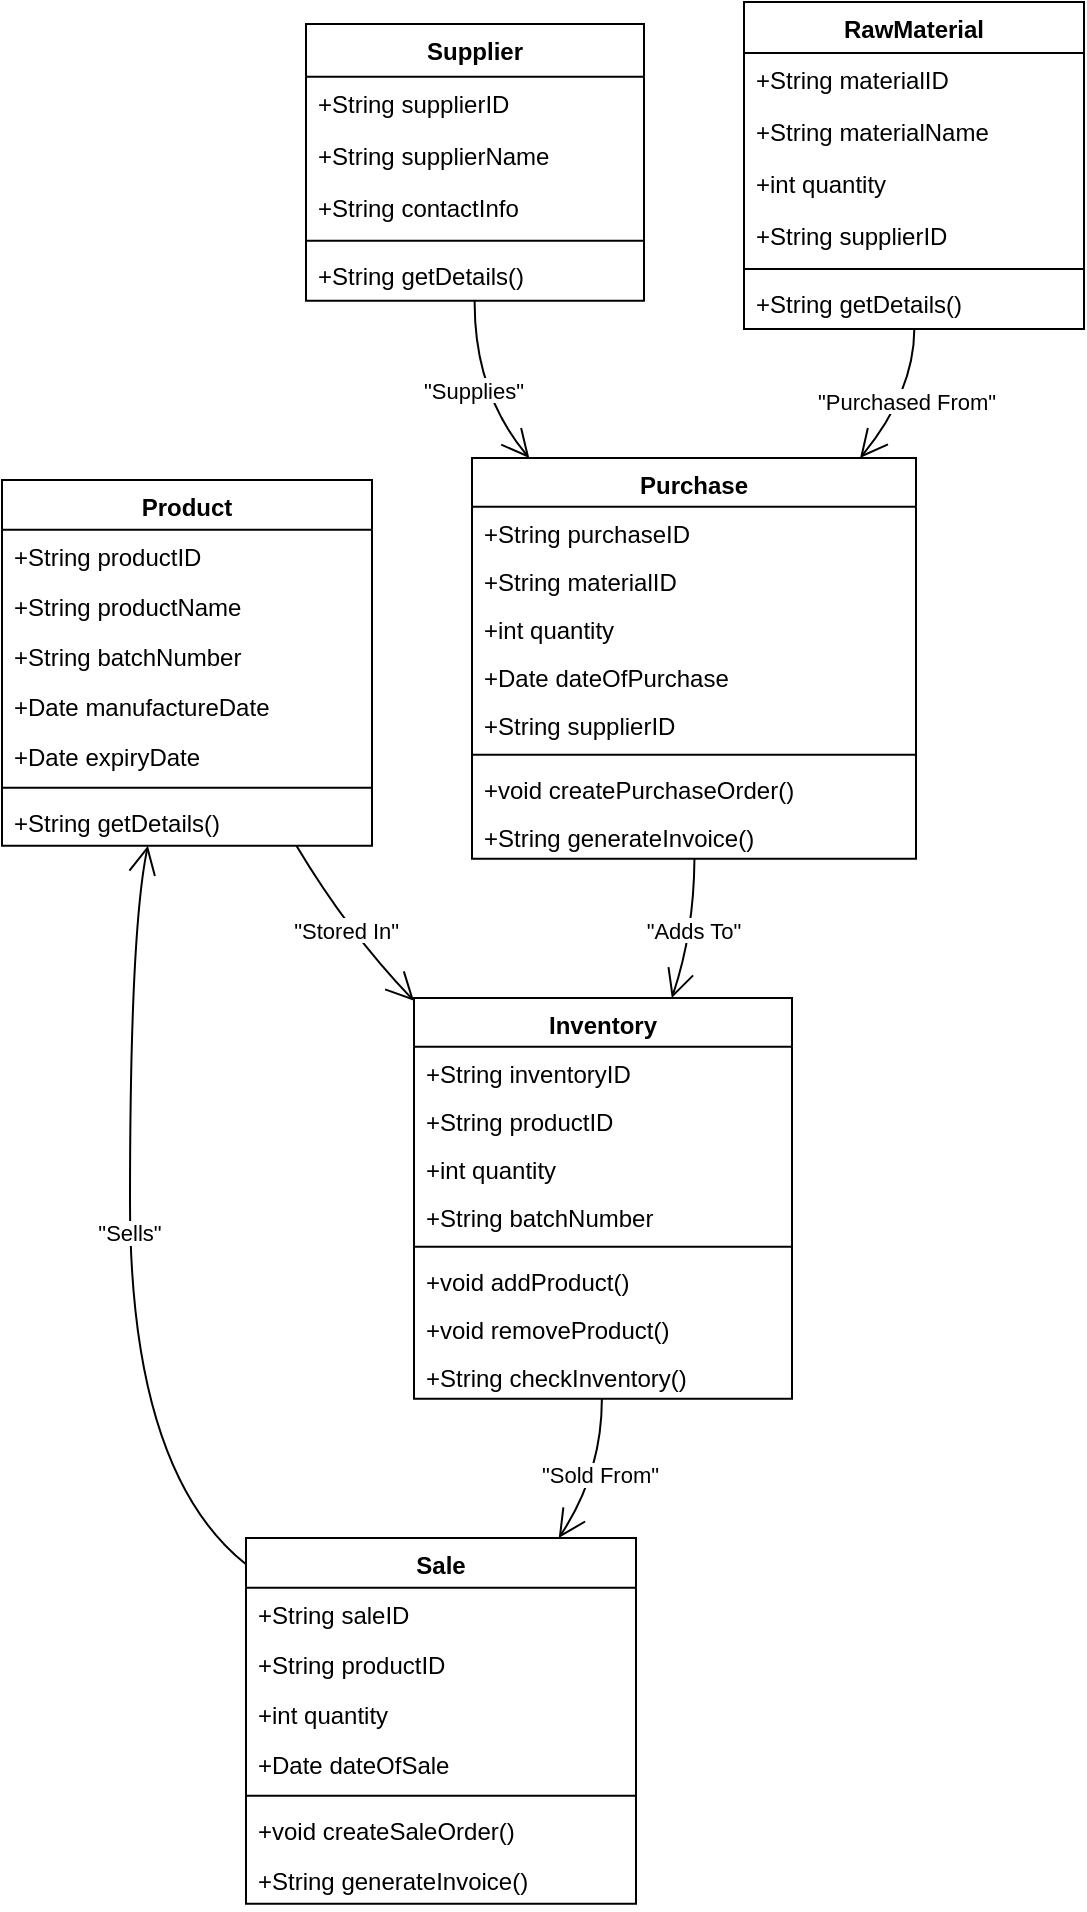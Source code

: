 <mxfile version="24.4.0" type="device">
  <diagram name="Page-1" id="4pWpf9RsBG7EBEVIxWSu">
    <mxGraphModel dx="1434" dy="838" grid="1" gridSize="10" guides="1" tooltips="1" connect="1" arrows="1" fold="1" page="1" pageScale="1" pageWidth="1200" pageHeight="900" math="0" shadow="0">
      <root>
        <mxCell id="0" />
        <mxCell id="1" parent="0" />
        <mxCell id="6CziPZCojo2X1MfKK9tx-1" value="Product" style="swimlane;fontStyle=1;align=center;verticalAlign=top;childLayout=stackLayout;horizontal=1;startSize=24.857;horizontalStack=0;resizeParent=1;resizeParentMax=0;resizeLast=0;collapsible=0;marginBottom=0;" vertex="1" parent="1">
          <mxGeometry x="20" y="259" width="185" height="182.857" as="geometry" />
        </mxCell>
        <mxCell id="6CziPZCojo2X1MfKK9tx-2" value="+String productID" style="text;strokeColor=none;fillColor=none;align=left;verticalAlign=top;spacingLeft=4;spacingRight=4;overflow=hidden;rotatable=0;points=[[0,0.5],[1,0.5]];portConstraint=eastwest;" vertex="1" parent="6CziPZCojo2X1MfKK9tx-1">
          <mxGeometry y="24.857" width="185" height="25" as="geometry" />
        </mxCell>
        <mxCell id="6CziPZCojo2X1MfKK9tx-3" value="+String productName" style="text;strokeColor=none;fillColor=none;align=left;verticalAlign=top;spacingLeft=4;spacingRight=4;overflow=hidden;rotatable=0;points=[[0,0.5],[1,0.5]];portConstraint=eastwest;" vertex="1" parent="6CziPZCojo2X1MfKK9tx-1">
          <mxGeometry y="49.857" width="185" height="25" as="geometry" />
        </mxCell>
        <mxCell id="6CziPZCojo2X1MfKK9tx-4" value="+String batchNumber" style="text;strokeColor=none;fillColor=none;align=left;verticalAlign=top;spacingLeft=4;spacingRight=4;overflow=hidden;rotatable=0;points=[[0,0.5],[1,0.5]];portConstraint=eastwest;" vertex="1" parent="6CziPZCojo2X1MfKK9tx-1">
          <mxGeometry y="74.857" width="185" height="25" as="geometry" />
        </mxCell>
        <mxCell id="6CziPZCojo2X1MfKK9tx-5" value="+Date manufactureDate" style="text;strokeColor=none;fillColor=none;align=left;verticalAlign=top;spacingLeft=4;spacingRight=4;overflow=hidden;rotatable=0;points=[[0,0.5],[1,0.5]];portConstraint=eastwest;" vertex="1" parent="6CziPZCojo2X1MfKK9tx-1">
          <mxGeometry y="99.857" width="185" height="25" as="geometry" />
        </mxCell>
        <mxCell id="6CziPZCojo2X1MfKK9tx-6" value="+Date expiryDate" style="text;strokeColor=none;fillColor=none;align=left;verticalAlign=top;spacingLeft=4;spacingRight=4;overflow=hidden;rotatable=0;points=[[0,0.5],[1,0.5]];portConstraint=eastwest;" vertex="1" parent="6CziPZCojo2X1MfKK9tx-1">
          <mxGeometry y="124.857" width="185" height="25" as="geometry" />
        </mxCell>
        <mxCell id="6CziPZCojo2X1MfKK9tx-7" style="line;strokeWidth=1;fillColor=none;align=left;verticalAlign=middle;spacingTop=-1;spacingLeft=3;spacingRight=3;rotatable=0;labelPosition=right;points=[];portConstraint=eastwest;strokeColor=inherit;" vertex="1" parent="6CziPZCojo2X1MfKK9tx-1">
          <mxGeometry y="149.857" width="185" height="8" as="geometry" />
        </mxCell>
        <mxCell id="6CziPZCojo2X1MfKK9tx-8" value="+String getDetails()" style="text;strokeColor=none;fillColor=none;align=left;verticalAlign=top;spacingLeft=4;spacingRight=4;overflow=hidden;rotatable=0;points=[[0,0.5],[1,0.5]];portConstraint=eastwest;" vertex="1" parent="6CziPZCojo2X1MfKK9tx-1">
          <mxGeometry y="157.857" width="185" height="25" as="geometry" />
        </mxCell>
        <mxCell id="6CziPZCojo2X1MfKK9tx-9" value="RawMaterial" style="swimlane;fontStyle=1;align=center;verticalAlign=top;childLayout=stackLayout;horizontal=1;startSize=25.5;horizontalStack=0;resizeParent=1;resizeParentMax=0;resizeLast=0;collapsible=0;marginBottom=0;" vertex="1" parent="1">
          <mxGeometry x="391" y="20" width="170" height="163.5" as="geometry" />
        </mxCell>
        <mxCell id="6CziPZCojo2X1MfKK9tx-10" value="+String materialID" style="text;strokeColor=none;fillColor=none;align=left;verticalAlign=top;spacingLeft=4;spacingRight=4;overflow=hidden;rotatable=0;points=[[0,0.5],[1,0.5]];portConstraint=eastwest;" vertex="1" parent="6CziPZCojo2X1MfKK9tx-9">
          <mxGeometry y="25.5" width="170" height="26" as="geometry" />
        </mxCell>
        <mxCell id="6CziPZCojo2X1MfKK9tx-11" value="+String materialName" style="text;strokeColor=none;fillColor=none;align=left;verticalAlign=top;spacingLeft=4;spacingRight=4;overflow=hidden;rotatable=0;points=[[0,0.5],[1,0.5]];portConstraint=eastwest;" vertex="1" parent="6CziPZCojo2X1MfKK9tx-9">
          <mxGeometry y="51.5" width="170" height="26" as="geometry" />
        </mxCell>
        <mxCell id="6CziPZCojo2X1MfKK9tx-12" value="+int quantity" style="text;strokeColor=none;fillColor=none;align=left;verticalAlign=top;spacingLeft=4;spacingRight=4;overflow=hidden;rotatable=0;points=[[0,0.5],[1,0.5]];portConstraint=eastwest;" vertex="1" parent="6CziPZCojo2X1MfKK9tx-9">
          <mxGeometry y="77.5" width="170" height="26" as="geometry" />
        </mxCell>
        <mxCell id="6CziPZCojo2X1MfKK9tx-13" value="+String supplierID" style="text;strokeColor=none;fillColor=none;align=left;verticalAlign=top;spacingLeft=4;spacingRight=4;overflow=hidden;rotatable=0;points=[[0,0.5],[1,0.5]];portConstraint=eastwest;" vertex="1" parent="6CziPZCojo2X1MfKK9tx-9">
          <mxGeometry y="103.5" width="170" height="26" as="geometry" />
        </mxCell>
        <mxCell id="6CziPZCojo2X1MfKK9tx-14" style="line;strokeWidth=1;fillColor=none;align=left;verticalAlign=middle;spacingTop=-1;spacingLeft=3;spacingRight=3;rotatable=0;labelPosition=right;points=[];portConstraint=eastwest;strokeColor=inherit;" vertex="1" parent="6CziPZCojo2X1MfKK9tx-9">
          <mxGeometry y="129.5" width="170" height="8" as="geometry" />
        </mxCell>
        <mxCell id="6CziPZCojo2X1MfKK9tx-15" value="+String getDetails()" style="text;strokeColor=none;fillColor=none;align=left;verticalAlign=top;spacingLeft=4;spacingRight=4;overflow=hidden;rotatable=0;points=[[0,0.5],[1,0.5]];portConstraint=eastwest;" vertex="1" parent="6CziPZCojo2X1MfKK9tx-9">
          <mxGeometry y="137.5" width="170" height="26" as="geometry" />
        </mxCell>
        <mxCell id="6CziPZCojo2X1MfKK9tx-16" value="Supplier" style="swimlane;fontStyle=1;align=center;verticalAlign=top;childLayout=stackLayout;horizontal=1;startSize=26.4;horizontalStack=0;resizeParent=1;resizeParentMax=0;resizeLast=0;collapsible=0;marginBottom=0;" vertex="1" parent="1">
          <mxGeometry x="172" y="31" width="169" height="138.4" as="geometry" />
        </mxCell>
        <mxCell id="6CziPZCojo2X1MfKK9tx-17" value="+String supplierID" style="text;strokeColor=none;fillColor=none;align=left;verticalAlign=top;spacingLeft=4;spacingRight=4;overflow=hidden;rotatable=0;points=[[0,0.5],[1,0.5]];portConstraint=eastwest;" vertex="1" parent="6CziPZCojo2X1MfKK9tx-16">
          <mxGeometry y="26.4" width="169" height="26" as="geometry" />
        </mxCell>
        <mxCell id="6CziPZCojo2X1MfKK9tx-18" value="+String supplierName" style="text;strokeColor=none;fillColor=none;align=left;verticalAlign=top;spacingLeft=4;spacingRight=4;overflow=hidden;rotatable=0;points=[[0,0.5],[1,0.5]];portConstraint=eastwest;" vertex="1" parent="6CziPZCojo2X1MfKK9tx-16">
          <mxGeometry y="52.4" width="169" height="26" as="geometry" />
        </mxCell>
        <mxCell id="6CziPZCojo2X1MfKK9tx-19" value="+String contactInfo" style="text;strokeColor=none;fillColor=none;align=left;verticalAlign=top;spacingLeft=4;spacingRight=4;overflow=hidden;rotatable=0;points=[[0,0.5],[1,0.5]];portConstraint=eastwest;" vertex="1" parent="6CziPZCojo2X1MfKK9tx-16">
          <mxGeometry y="78.4" width="169" height="26" as="geometry" />
        </mxCell>
        <mxCell id="6CziPZCojo2X1MfKK9tx-20" style="line;strokeWidth=1;fillColor=none;align=left;verticalAlign=middle;spacingTop=-1;spacingLeft=3;spacingRight=3;rotatable=0;labelPosition=right;points=[];portConstraint=eastwest;strokeColor=inherit;" vertex="1" parent="6CziPZCojo2X1MfKK9tx-16">
          <mxGeometry y="104.4" width="169" height="8" as="geometry" />
        </mxCell>
        <mxCell id="6CziPZCojo2X1MfKK9tx-21" value="+String getDetails()" style="text;strokeColor=none;fillColor=none;align=left;verticalAlign=top;spacingLeft=4;spacingRight=4;overflow=hidden;rotatable=0;points=[[0,0.5],[1,0.5]];portConstraint=eastwest;" vertex="1" parent="6CziPZCojo2X1MfKK9tx-16">
          <mxGeometry y="112.4" width="169" height="26" as="geometry" />
        </mxCell>
        <mxCell id="6CziPZCojo2X1MfKK9tx-22" value="Purchase" style="swimlane;fontStyle=1;align=center;verticalAlign=top;childLayout=stackLayout;horizontal=1;startSize=24.375;horizontalStack=0;resizeParent=1;resizeParentMax=0;resizeLast=0;collapsible=0;marginBottom=0;" vertex="1" parent="1">
          <mxGeometry x="255" y="248" width="222" height="200.375" as="geometry" />
        </mxCell>
        <mxCell id="6CziPZCojo2X1MfKK9tx-23" value="+String purchaseID" style="text;strokeColor=none;fillColor=none;align=left;verticalAlign=top;spacingLeft=4;spacingRight=4;overflow=hidden;rotatable=0;points=[[0,0.5],[1,0.5]];portConstraint=eastwest;" vertex="1" parent="6CziPZCojo2X1MfKK9tx-22">
          <mxGeometry y="24.375" width="222" height="24" as="geometry" />
        </mxCell>
        <mxCell id="6CziPZCojo2X1MfKK9tx-24" value="+String materialID" style="text;strokeColor=none;fillColor=none;align=left;verticalAlign=top;spacingLeft=4;spacingRight=4;overflow=hidden;rotatable=0;points=[[0,0.5],[1,0.5]];portConstraint=eastwest;" vertex="1" parent="6CziPZCojo2X1MfKK9tx-22">
          <mxGeometry y="48.375" width="222" height="24" as="geometry" />
        </mxCell>
        <mxCell id="6CziPZCojo2X1MfKK9tx-25" value="+int quantity" style="text;strokeColor=none;fillColor=none;align=left;verticalAlign=top;spacingLeft=4;spacingRight=4;overflow=hidden;rotatable=0;points=[[0,0.5],[1,0.5]];portConstraint=eastwest;" vertex="1" parent="6CziPZCojo2X1MfKK9tx-22">
          <mxGeometry y="72.375" width="222" height="24" as="geometry" />
        </mxCell>
        <mxCell id="6CziPZCojo2X1MfKK9tx-26" value="+Date dateOfPurchase" style="text;strokeColor=none;fillColor=none;align=left;verticalAlign=top;spacingLeft=4;spacingRight=4;overflow=hidden;rotatable=0;points=[[0,0.5],[1,0.5]];portConstraint=eastwest;" vertex="1" parent="6CziPZCojo2X1MfKK9tx-22">
          <mxGeometry y="96.375" width="222" height="24" as="geometry" />
        </mxCell>
        <mxCell id="6CziPZCojo2X1MfKK9tx-27" value="+String supplierID" style="text;strokeColor=none;fillColor=none;align=left;verticalAlign=top;spacingLeft=4;spacingRight=4;overflow=hidden;rotatable=0;points=[[0,0.5],[1,0.5]];portConstraint=eastwest;" vertex="1" parent="6CziPZCojo2X1MfKK9tx-22">
          <mxGeometry y="120.375" width="222" height="24" as="geometry" />
        </mxCell>
        <mxCell id="6CziPZCojo2X1MfKK9tx-28" style="line;strokeWidth=1;fillColor=none;align=left;verticalAlign=middle;spacingTop=-1;spacingLeft=3;spacingRight=3;rotatable=0;labelPosition=right;points=[];portConstraint=eastwest;strokeColor=inherit;" vertex="1" parent="6CziPZCojo2X1MfKK9tx-22">
          <mxGeometry y="144.375" width="222" height="8" as="geometry" />
        </mxCell>
        <mxCell id="6CziPZCojo2X1MfKK9tx-29" value="+void createPurchaseOrder()" style="text;strokeColor=none;fillColor=none;align=left;verticalAlign=top;spacingLeft=4;spacingRight=4;overflow=hidden;rotatable=0;points=[[0,0.5],[1,0.5]];portConstraint=eastwest;" vertex="1" parent="6CziPZCojo2X1MfKK9tx-22">
          <mxGeometry y="152.375" width="222" height="24" as="geometry" />
        </mxCell>
        <mxCell id="6CziPZCojo2X1MfKK9tx-30" value="+String generateInvoice()" style="text;strokeColor=none;fillColor=none;align=left;verticalAlign=top;spacingLeft=4;spacingRight=4;overflow=hidden;rotatable=0;points=[[0,0.5],[1,0.5]];portConstraint=eastwest;" vertex="1" parent="6CziPZCojo2X1MfKK9tx-22">
          <mxGeometry y="176.375" width="222" height="24" as="geometry" />
        </mxCell>
        <mxCell id="6CziPZCojo2X1MfKK9tx-31" value="Inventory" style="swimlane;fontStyle=1;align=center;verticalAlign=top;childLayout=stackLayout;horizontal=1;startSize=24.375;horizontalStack=0;resizeParent=1;resizeParentMax=0;resizeLast=0;collapsible=0;marginBottom=0;" vertex="1" parent="1">
          <mxGeometry x="226" y="518" width="189" height="200.375" as="geometry" />
        </mxCell>
        <mxCell id="6CziPZCojo2X1MfKK9tx-32" value="+String inventoryID" style="text;strokeColor=none;fillColor=none;align=left;verticalAlign=top;spacingLeft=4;spacingRight=4;overflow=hidden;rotatable=0;points=[[0,0.5],[1,0.5]];portConstraint=eastwest;" vertex="1" parent="6CziPZCojo2X1MfKK9tx-31">
          <mxGeometry y="24.375" width="189" height="24" as="geometry" />
        </mxCell>
        <mxCell id="6CziPZCojo2X1MfKK9tx-33" value="+String productID" style="text;strokeColor=none;fillColor=none;align=left;verticalAlign=top;spacingLeft=4;spacingRight=4;overflow=hidden;rotatable=0;points=[[0,0.5],[1,0.5]];portConstraint=eastwest;" vertex="1" parent="6CziPZCojo2X1MfKK9tx-31">
          <mxGeometry y="48.375" width="189" height="24" as="geometry" />
        </mxCell>
        <mxCell id="6CziPZCojo2X1MfKK9tx-34" value="+int quantity" style="text;strokeColor=none;fillColor=none;align=left;verticalAlign=top;spacingLeft=4;spacingRight=4;overflow=hidden;rotatable=0;points=[[0,0.5],[1,0.5]];portConstraint=eastwest;" vertex="1" parent="6CziPZCojo2X1MfKK9tx-31">
          <mxGeometry y="72.375" width="189" height="24" as="geometry" />
        </mxCell>
        <mxCell id="6CziPZCojo2X1MfKK9tx-35" value="+String batchNumber" style="text;strokeColor=none;fillColor=none;align=left;verticalAlign=top;spacingLeft=4;spacingRight=4;overflow=hidden;rotatable=0;points=[[0,0.5],[1,0.5]];portConstraint=eastwest;" vertex="1" parent="6CziPZCojo2X1MfKK9tx-31">
          <mxGeometry y="96.375" width="189" height="24" as="geometry" />
        </mxCell>
        <mxCell id="6CziPZCojo2X1MfKK9tx-36" style="line;strokeWidth=1;fillColor=none;align=left;verticalAlign=middle;spacingTop=-1;spacingLeft=3;spacingRight=3;rotatable=0;labelPosition=right;points=[];portConstraint=eastwest;strokeColor=inherit;" vertex="1" parent="6CziPZCojo2X1MfKK9tx-31">
          <mxGeometry y="120.375" width="189" height="8" as="geometry" />
        </mxCell>
        <mxCell id="6CziPZCojo2X1MfKK9tx-37" value="+void addProduct()" style="text;strokeColor=none;fillColor=none;align=left;verticalAlign=top;spacingLeft=4;spacingRight=4;overflow=hidden;rotatable=0;points=[[0,0.5],[1,0.5]];portConstraint=eastwest;" vertex="1" parent="6CziPZCojo2X1MfKK9tx-31">
          <mxGeometry y="128.375" width="189" height="24" as="geometry" />
        </mxCell>
        <mxCell id="6CziPZCojo2X1MfKK9tx-38" value="+void removeProduct()" style="text;strokeColor=none;fillColor=none;align=left;verticalAlign=top;spacingLeft=4;spacingRight=4;overflow=hidden;rotatable=0;points=[[0,0.5],[1,0.5]];portConstraint=eastwest;" vertex="1" parent="6CziPZCojo2X1MfKK9tx-31">
          <mxGeometry y="152.375" width="189" height="24" as="geometry" />
        </mxCell>
        <mxCell id="6CziPZCojo2X1MfKK9tx-39" value="+String checkInventory()" style="text;strokeColor=none;fillColor=none;align=left;verticalAlign=top;spacingLeft=4;spacingRight=4;overflow=hidden;rotatable=0;points=[[0,0.5],[1,0.5]];portConstraint=eastwest;" vertex="1" parent="6CziPZCojo2X1MfKK9tx-31">
          <mxGeometry y="176.375" width="189" height="24" as="geometry" />
        </mxCell>
        <mxCell id="6CziPZCojo2X1MfKK9tx-40" value="Sale" style="swimlane;fontStyle=1;align=center;verticalAlign=top;childLayout=stackLayout;horizontal=1;startSize=24.857;horizontalStack=0;resizeParent=1;resizeParentMax=0;resizeLast=0;collapsible=0;marginBottom=0;" vertex="1" parent="1">
          <mxGeometry x="142" y="788" width="195" height="182.857" as="geometry" />
        </mxCell>
        <mxCell id="6CziPZCojo2X1MfKK9tx-41" value="+String saleID" style="text;strokeColor=none;fillColor=none;align=left;verticalAlign=top;spacingLeft=4;spacingRight=4;overflow=hidden;rotatable=0;points=[[0,0.5],[1,0.5]];portConstraint=eastwest;" vertex="1" parent="6CziPZCojo2X1MfKK9tx-40">
          <mxGeometry y="24.857" width="195" height="25" as="geometry" />
        </mxCell>
        <mxCell id="6CziPZCojo2X1MfKK9tx-42" value="+String productID" style="text;strokeColor=none;fillColor=none;align=left;verticalAlign=top;spacingLeft=4;spacingRight=4;overflow=hidden;rotatable=0;points=[[0,0.5],[1,0.5]];portConstraint=eastwest;" vertex="1" parent="6CziPZCojo2X1MfKK9tx-40">
          <mxGeometry y="49.857" width="195" height="25" as="geometry" />
        </mxCell>
        <mxCell id="6CziPZCojo2X1MfKK9tx-43" value="+int quantity" style="text;strokeColor=none;fillColor=none;align=left;verticalAlign=top;spacingLeft=4;spacingRight=4;overflow=hidden;rotatable=0;points=[[0,0.5],[1,0.5]];portConstraint=eastwest;" vertex="1" parent="6CziPZCojo2X1MfKK9tx-40">
          <mxGeometry y="74.857" width="195" height="25" as="geometry" />
        </mxCell>
        <mxCell id="6CziPZCojo2X1MfKK9tx-44" value="+Date dateOfSale" style="text;strokeColor=none;fillColor=none;align=left;verticalAlign=top;spacingLeft=4;spacingRight=4;overflow=hidden;rotatable=0;points=[[0,0.5],[1,0.5]];portConstraint=eastwest;" vertex="1" parent="6CziPZCojo2X1MfKK9tx-40">
          <mxGeometry y="99.857" width="195" height="25" as="geometry" />
        </mxCell>
        <mxCell id="6CziPZCojo2X1MfKK9tx-45" style="line;strokeWidth=1;fillColor=none;align=left;verticalAlign=middle;spacingTop=-1;spacingLeft=3;spacingRight=3;rotatable=0;labelPosition=right;points=[];portConstraint=eastwest;strokeColor=inherit;" vertex="1" parent="6CziPZCojo2X1MfKK9tx-40">
          <mxGeometry y="124.857" width="195" height="8" as="geometry" />
        </mxCell>
        <mxCell id="6CziPZCojo2X1MfKK9tx-46" value="+void createSaleOrder()" style="text;strokeColor=none;fillColor=none;align=left;verticalAlign=top;spacingLeft=4;spacingRight=4;overflow=hidden;rotatable=0;points=[[0,0.5],[1,0.5]];portConstraint=eastwest;" vertex="1" parent="6CziPZCojo2X1MfKK9tx-40">
          <mxGeometry y="132.857" width="195" height="25" as="geometry" />
        </mxCell>
        <mxCell id="6CziPZCojo2X1MfKK9tx-47" value="+String generateInvoice()" style="text;strokeColor=none;fillColor=none;align=left;verticalAlign=top;spacingLeft=4;spacingRight=4;overflow=hidden;rotatable=0;points=[[0,0.5],[1,0.5]];portConstraint=eastwest;" vertex="1" parent="6CziPZCojo2X1MfKK9tx-40">
          <mxGeometry y="157.857" width="195" height="25" as="geometry" />
        </mxCell>
        <mxCell id="6CziPZCojo2X1MfKK9tx-48" value="&quot;Stored In&quot;" style="curved=1;startArrow=none;endArrow=open;endSize=12;exitX=0.794;exitY=0.997;entryX=-0.002;entryY=0.005;rounded=0;" edge="1" parent="1" source="6CziPZCojo2X1MfKK9tx-1" target="6CziPZCojo2X1MfKK9tx-31">
          <mxGeometry relative="1" as="geometry">
            <Array as="points">
              <mxPoint x="193" y="485" />
            </Array>
          </mxGeometry>
        </mxCell>
        <mxCell id="6CziPZCojo2X1MfKK9tx-49" value="&quot;Purchased From&quot;" style="curved=1;startArrow=none;endArrow=open;endSize=12;exitX=0.501;exitY=1;entryX=0.874;entryY=0;rounded=0;" edge="1" parent="1" source="6CziPZCojo2X1MfKK9tx-9" target="6CziPZCojo2X1MfKK9tx-22">
          <mxGeometry relative="1" as="geometry">
            <Array as="points">
              <mxPoint x="476" y="215" />
            </Array>
          </mxGeometry>
        </mxCell>
        <mxCell id="6CziPZCojo2X1MfKK9tx-50" value="&quot;Supplies&quot;" style="curved=1;startArrow=none;endArrow=open;endSize=12;exitX=0.499;exitY=0.996;entryX=0.129;entryY=0;rounded=0;" edge="1" parent="1" source="6CziPZCojo2X1MfKK9tx-16" target="6CziPZCojo2X1MfKK9tx-22">
          <mxGeometry relative="1" as="geometry">
            <Array as="points">
              <mxPoint x="256" y="215" />
            </Array>
          </mxGeometry>
        </mxCell>
        <mxCell id="6CziPZCojo2X1MfKK9tx-51" value="&quot;Adds To&quot;" style="curved=1;startArrow=none;endArrow=open;endSize=12;exitX=0.501;exitY=1;entryX=0.682;entryY=0;rounded=0;" edge="1" parent="1" source="6CziPZCojo2X1MfKK9tx-22" target="6CziPZCojo2X1MfKK9tx-31">
          <mxGeometry relative="1" as="geometry">
            <Array as="points">
              <mxPoint x="366" y="485" />
            </Array>
          </mxGeometry>
        </mxCell>
        <mxCell id="6CziPZCojo2X1MfKK9tx-52" value="&quot;Sold From&quot;" style="curved=1;startArrow=none;endArrow=open;endSize=12;exitX=0.497;exitY=1;entryX=0.802;entryY=0;rounded=0;" edge="1" parent="1" source="6CziPZCojo2X1MfKK9tx-31" target="6CziPZCojo2X1MfKK9tx-40">
          <mxGeometry relative="1" as="geometry">
            <Array as="points">
              <mxPoint x="320" y="755" />
            </Array>
          </mxGeometry>
        </mxCell>
        <mxCell id="6CziPZCojo2X1MfKK9tx-53" value="&quot;Sells&quot;" style="curved=1;startArrow=none;endArrow=open;endSize=12;exitX=-0.0;exitY=0.072;entryX=0.395;entryY=0.997;rounded=0;" edge="1" parent="1" source="6CziPZCojo2X1MfKK9tx-40" target="6CziPZCojo2X1MfKK9tx-1">
          <mxGeometry relative="1" as="geometry">
            <Array as="points">
              <mxPoint x="84" y="755" />
              <mxPoint x="84" y="485" />
            </Array>
          </mxGeometry>
        </mxCell>
      </root>
    </mxGraphModel>
  </diagram>
</mxfile>
